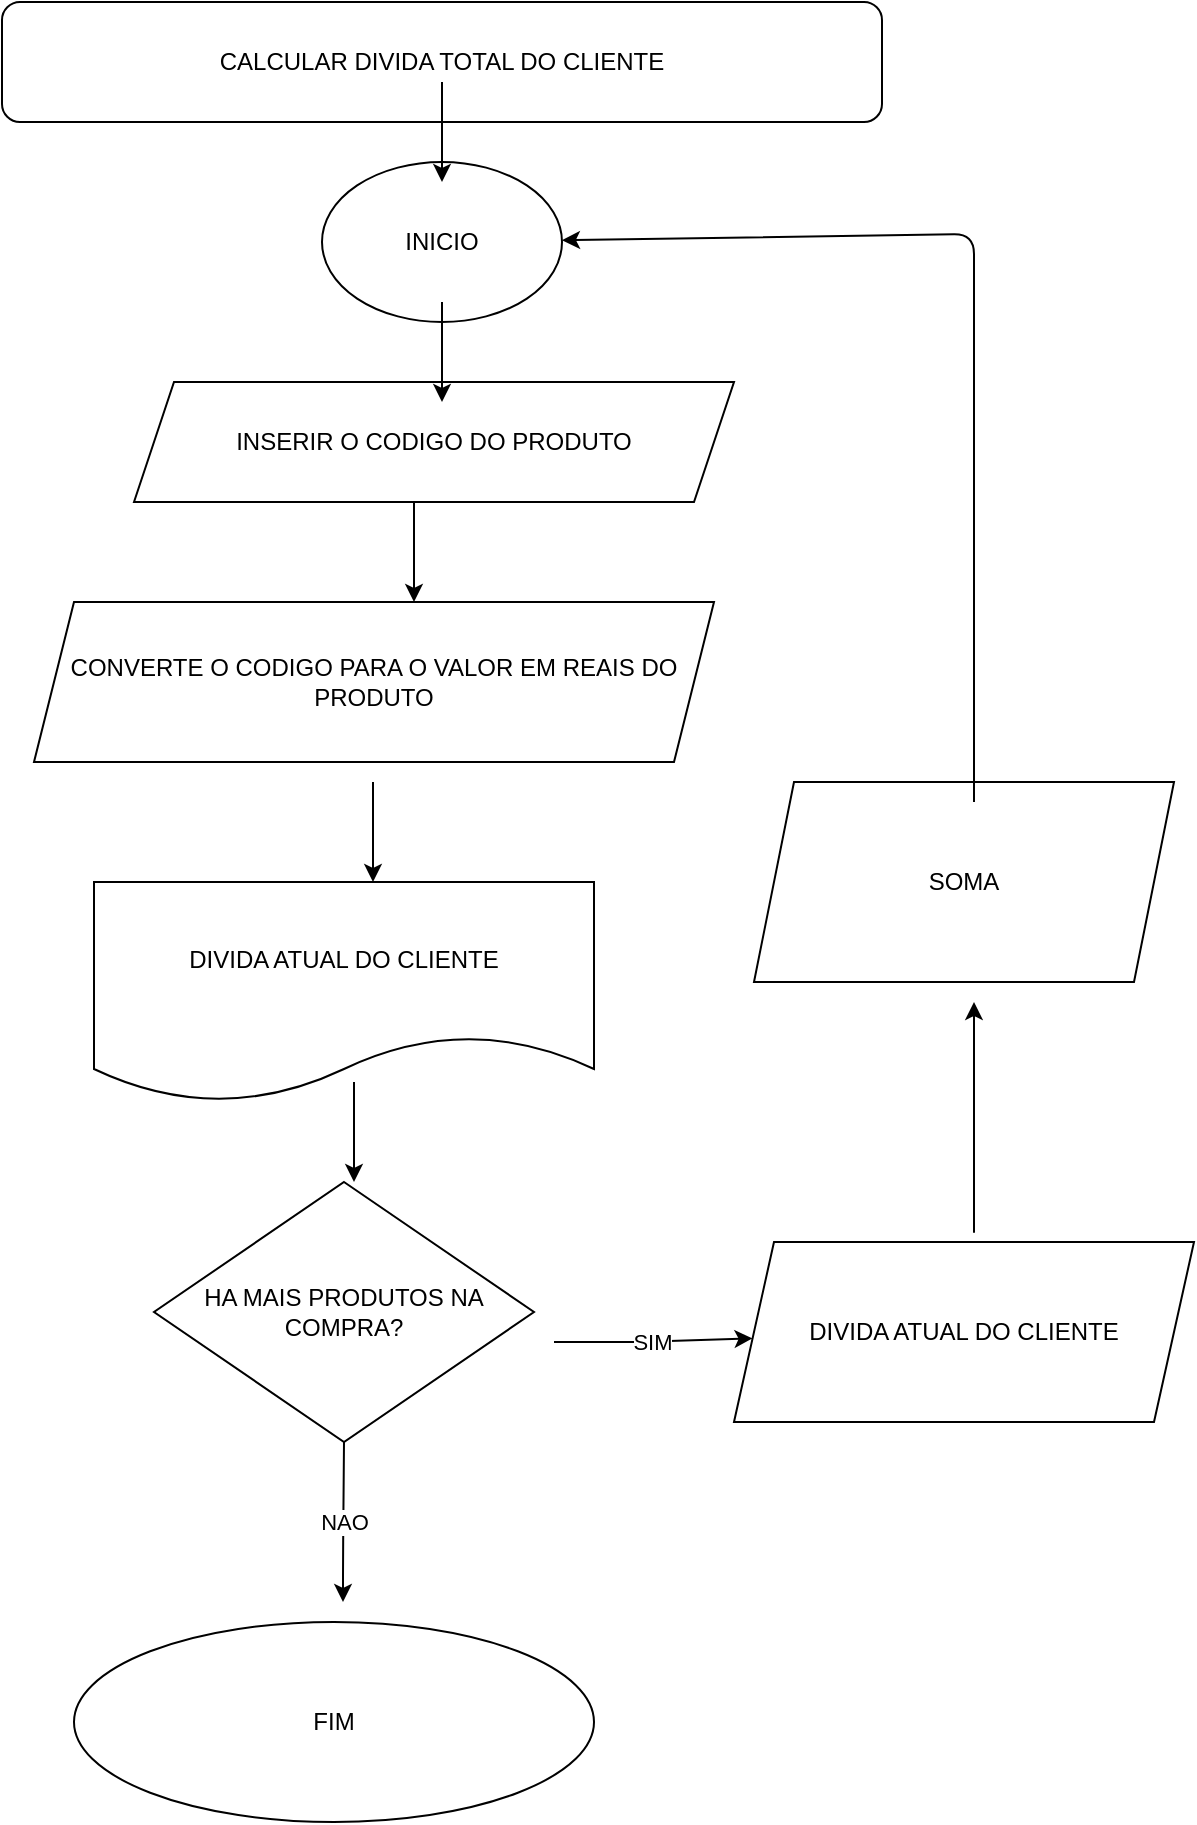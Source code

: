 <mxfile version="13.6.2" type="github">
  <diagram id="D6_Y7MDwxC_fP0YP34jS" name="Page-1">
    <mxGraphModel dx="1038" dy="532" grid="1" gridSize="10" guides="1" tooltips="1" connect="1" arrows="1" fold="1" page="1" pageScale="1" pageWidth="827" pageHeight="1169" math="0" shadow="0">
      <root>
        <mxCell id="0" />
        <mxCell id="1" parent="0" />
        <mxCell id="hmC6wKcbV871CDQbGuwJ-1" value="CALCULAR DIVIDA TOTAL DO CLIENTE" style="rounded=1;whiteSpace=wrap;html=1;" parent="1" vertex="1">
          <mxGeometry x="194" y="40" width="440" height="60" as="geometry" />
        </mxCell>
        <mxCell id="hmC6wKcbV871CDQbGuwJ-2" value="INSERIR O CODIGO DO PRODUTO" style="shape=parallelogram;perimeter=parallelogramPerimeter;whiteSpace=wrap;html=1;fixedSize=1;" parent="1" vertex="1">
          <mxGeometry x="260" y="230" width="300" height="60" as="geometry" />
        </mxCell>
        <mxCell id="hmC6wKcbV871CDQbGuwJ-3" value="INICIO" style="ellipse;whiteSpace=wrap;html=1;" parent="1" vertex="1">
          <mxGeometry x="354" y="120" width="120" height="80" as="geometry" />
        </mxCell>
        <mxCell id="hmC6wKcbV871CDQbGuwJ-4" value="CONVERTE O CODIGO PARA O VALOR EM REAIS DO PRODUTO" style="shape=parallelogram;perimeter=parallelogramPerimeter;whiteSpace=wrap;html=1;fixedSize=1;" parent="1" vertex="1">
          <mxGeometry x="210" y="340" width="340" height="80" as="geometry" />
        </mxCell>
        <mxCell id="hmC6wKcbV871CDQbGuwJ-5" value="DIVIDA ATUAL DO CLIENTE" style="shape=document;whiteSpace=wrap;html=1;boundedLbl=1;" parent="1" vertex="1">
          <mxGeometry x="240" y="480" width="250" height="110" as="geometry" />
        </mxCell>
        <mxCell id="hmC6wKcbV871CDQbGuwJ-6" value="FIM" style="ellipse;whiteSpace=wrap;html=1;" parent="1" vertex="1">
          <mxGeometry x="230" y="850" width="260" height="100" as="geometry" />
        </mxCell>
        <mxCell id="hmC6wKcbV871CDQbGuwJ-7" value="HA MAIS PRODUTOS NA COMPRA?" style="rhombus;whiteSpace=wrap;html=1;" parent="1" vertex="1">
          <mxGeometry x="270" y="630" width="190" height="130" as="geometry" />
        </mxCell>
        <mxCell id="hmC6wKcbV871CDQbGuwJ-8" value="DIVIDA ATUAL DO CLIENTE" style="shape=parallelogram;perimeter=parallelogramPerimeter;whiteSpace=wrap;html=1;fixedSize=1;" parent="1" vertex="1">
          <mxGeometry x="560" y="660" width="230" height="90" as="geometry" />
        </mxCell>
        <mxCell id="hmC6wKcbV871CDQbGuwJ-9" value="SOMA" style="shape=parallelogram;perimeter=parallelogramPerimeter;whiteSpace=wrap;html=1;fixedSize=1;" parent="1" vertex="1">
          <mxGeometry x="570" y="430" width="210" height="100" as="geometry" />
        </mxCell>
        <mxCell id="hmC6wKcbV871CDQbGuwJ-10" value="" style="endArrow=classic;html=1;" parent="1" edge="1">
          <mxGeometry width="50" height="50" relative="1" as="geometry">
            <mxPoint x="414" y="80" as="sourcePoint" />
            <mxPoint x="414" y="130" as="targetPoint" />
            <Array as="points">
              <mxPoint x="414" y="110" />
            </Array>
          </mxGeometry>
        </mxCell>
        <mxCell id="hmC6wKcbV871CDQbGuwJ-11" value="" style="endArrow=classic;html=1;" parent="1" edge="1">
          <mxGeometry width="50" height="50" relative="1" as="geometry">
            <mxPoint x="414" y="190" as="sourcePoint" />
            <mxPoint x="414" y="240" as="targetPoint" />
            <Array as="points">
              <mxPoint x="414" y="220" />
            </Array>
          </mxGeometry>
        </mxCell>
        <mxCell id="hmC6wKcbV871CDQbGuwJ-12" value="" style="endArrow=classic;html=1;" parent="1" edge="1">
          <mxGeometry width="50" height="50" relative="1" as="geometry">
            <mxPoint x="400" y="290" as="sourcePoint" />
            <mxPoint x="400" y="340" as="targetPoint" />
            <Array as="points">
              <mxPoint x="400" y="320" />
            </Array>
          </mxGeometry>
        </mxCell>
        <mxCell id="hmC6wKcbV871CDQbGuwJ-13" value="" style="endArrow=classic;html=1;" parent="1" edge="1">
          <mxGeometry width="50" height="50" relative="1" as="geometry">
            <mxPoint x="379.5" y="430" as="sourcePoint" />
            <mxPoint x="379.5" y="480" as="targetPoint" />
            <Array as="points">
              <mxPoint x="379.5" y="460" />
            </Array>
          </mxGeometry>
        </mxCell>
        <mxCell id="hmC6wKcbV871CDQbGuwJ-14" value="" style="endArrow=classic;html=1;" parent="1" edge="1">
          <mxGeometry width="50" height="50" relative="1" as="geometry">
            <mxPoint x="370" y="580" as="sourcePoint" />
            <mxPoint x="370" y="630" as="targetPoint" />
            <Array as="points">
              <mxPoint x="370" y="610" />
            </Array>
          </mxGeometry>
        </mxCell>
        <mxCell id="hmC6wKcbV871CDQbGuwJ-15" value="NAO" style="endArrow=classic;html=1;exitX=0.5;exitY=1;exitDx=0;exitDy=0;" parent="1" source="hmC6wKcbV871CDQbGuwJ-7" edge="1">
          <mxGeometry width="50" height="50" relative="1" as="geometry">
            <mxPoint x="364.5" y="790" as="sourcePoint" />
            <mxPoint x="364.5" y="840" as="targetPoint" />
            <Array as="points">
              <mxPoint x="364.5" y="820" />
            </Array>
          </mxGeometry>
        </mxCell>
        <mxCell id="hmC6wKcbV871CDQbGuwJ-16" value="SIM" style="endArrow=classic;html=1;" parent="1" target="hmC6wKcbV871CDQbGuwJ-8" edge="1">
          <mxGeometry width="50" height="50" relative="1" as="geometry">
            <mxPoint x="470" y="710" as="sourcePoint" />
            <mxPoint x="510" y="730" as="targetPoint" />
            <Array as="points">
              <mxPoint x="510" y="710" />
            </Array>
          </mxGeometry>
        </mxCell>
        <mxCell id="hmC6wKcbV871CDQbGuwJ-17" value="" style="endArrow=classic;html=1;" parent="1" edge="1">
          <mxGeometry width="50" height="50" relative="1" as="geometry">
            <mxPoint x="680" y="585" as="sourcePoint" />
            <mxPoint x="680" y="540" as="targetPoint" />
            <Array as="points">
              <mxPoint x="680" y="660" />
            </Array>
          </mxGeometry>
        </mxCell>
        <mxCell id="hmC6wKcbV871CDQbGuwJ-19" value="" style="endArrow=classic;html=1;" parent="1" target="hmC6wKcbV871CDQbGuwJ-3" edge="1">
          <mxGeometry width="50" height="50" relative="1" as="geometry">
            <mxPoint x="680" y="440" as="sourcePoint" />
            <mxPoint x="680" y="130" as="targetPoint" />
            <Array as="points">
              <mxPoint x="680" y="440" />
              <mxPoint x="680" y="156" />
            </Array>
          </mxGeometry>
        </mxCell>
      </root>
    </mxGraphModel>
  </diagram>
</mxfile>
